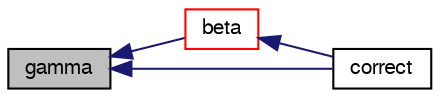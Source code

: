 digraph "gamma"
{
  bgcolor="transparent";
  edge [fontname="FreeSans",fontsize="10",labelfontname="FreeSans",labelfontsize="10"];
  node [fontname="FreeSans",fontsize="10",shape=record];
  rankdir="LR";
  Node1207 [label="gamma",height=0.2,width=0.4,color="black", fillcolor="grey75", style="filled", fontcolor="black"];
  Node1207 -> Node1208 [dir="back",color="midnightblue",fontsize="10",style="solid",fontname="FreeSans"];
  Node1208 [label="beta",height=0.2,width=0.4,color="red",URL="$a30866.html#a45716c8d55de15ba7cad3518f36341e1"];
  Node1208 -> Node1213 [dir="back",color="midnightblue",fontsize="10",style="solid",fontname="FreeSans"];
  Node1213 [label="correct",height=0.2,width=0.4,color="black",URL="$a30866.html#a4f67b3ab06ec329ec02fa14d5f15d8f2",tooltip="Solve the turbulence equations (k-w) and correct the turbulence. "];
  Node1207 -> Node1213 [dir="back",color="midnightblue",fontsize="10",style="solid",fontname="FreeSans"];
}

